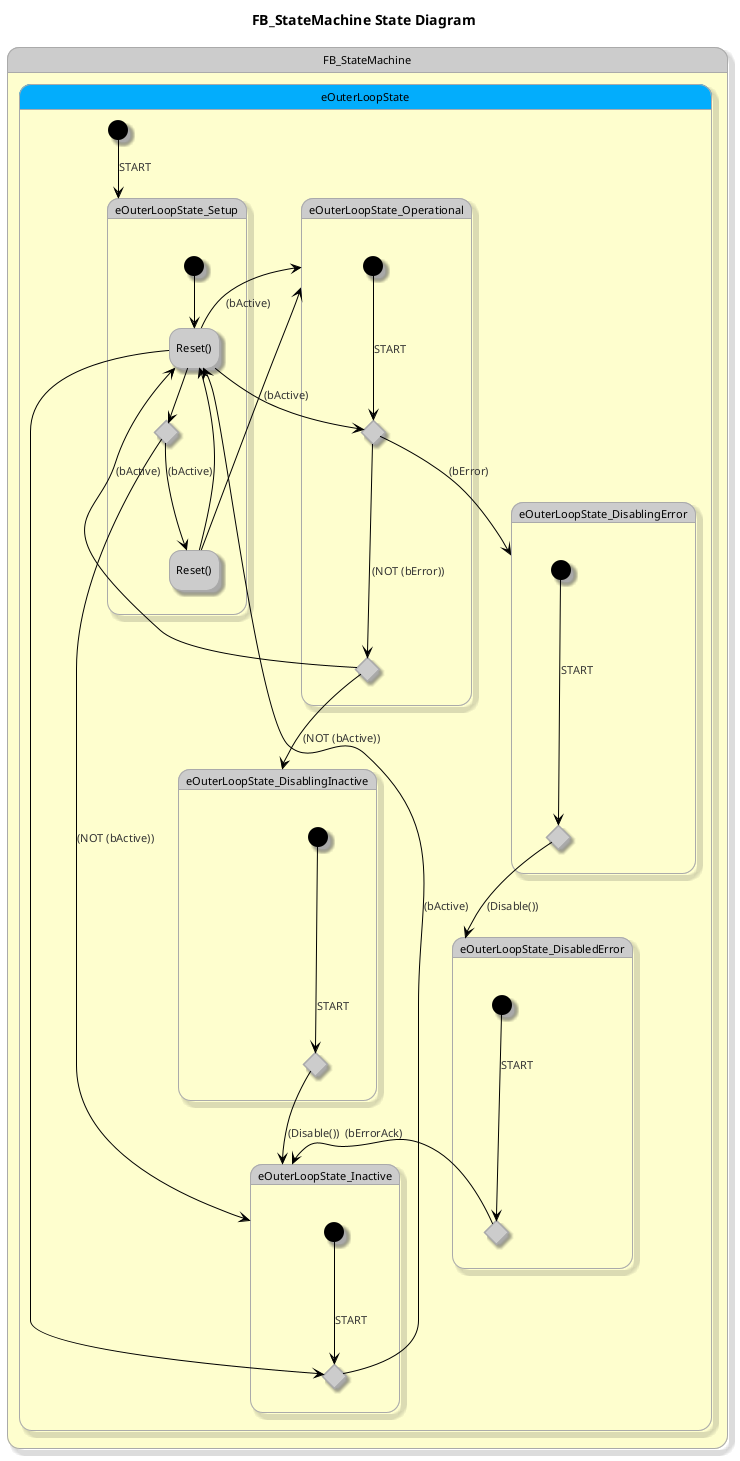 @startuml State Diagram

skin rose
'left to right direction
hide empty description
!theme reddress-lightgreen
title FB_StateMachine State Diagram



state FB_StateMachine{

		state eOuterLoopState #03adfc {
		[*] --> eOuterLoopState_Setup : START
		state eOuterLoopState_Setup{
			state "Setup()" as CALL_1
			[*] --> CALL_1
			state eOuterLoopState_Setup_IF_1 <<choice>>
				state "Reset()" as CALL_2
			}
		state eOuterLoopState_Operational{
			state eOuterLoopState_Operational_IF_1 <<choice>>
			[*] ---> eOuterLoopState_Operational_IF_1 : START
				state eOuterLoopState_Operational_ELSIF_1 <<choice>>
				state "InnerLoopSM()" as CALL_1
			}
		state eOuterLoopState_DisablingInactive{
			state eOuterLoopState_DisablingInactive_IF_1 <<choice>>
			[*] ---> eOuterLoopState_DisablingInactive_IF_1 : START
			}
		state eOuterLoopState_Inactive{
			state eOuterLoopState_Inactive_IF_1 <<choice>>
			[*] ---> eOuterLoopState_Inactive_IF_1 : START
				state "Reset()" as CALL_1
			}
		state eOuterLoopState_DisablingError{
			state eOuterLoopState_DisablingError_IF_1 <<choice>>
			[*] ---> eOuterLoopState_DisablingError_IF_1 : START
			}
		state eOuterLoopState_DisabledError{
			state eOuterLoopState_DisabledError_IF_1 <<choice>>
			[*] ---> eOuterLoopState_DisabledError_IF_1 : START
			}
	CALL_1 --> eOuterLoopState_Setup_IF_1
	eOuterLoopState_Setup_IF_1 --> CALL_2 : (bActive)
	CALL_2 --> eOuterLoopState_Operational : (bActive)
	eOuterLoopState_Setup_IF_1 --> eOuterLoopState_Inactive : (NOT (bActive))
	CALL_2 --> CALL_1
	eOuterLoopState_Operational_IF_1 --> eOuterLoopState_DisablingError : (bError)
	eOuterLoopState_Operational_IF_1 ---> eOuterLoopState_Operational_ELSIF_1 : (NOT (bError))
	eOuterLoopState_Operational_ELSIF_1 --> CALL_1 : (bActive)
	eOuterLoopState_Operational_ELSIF_1 --> eOuterLoopState_DisablingInactive : (NOT (bActive))
	CALL_1 --> eOuterLoopState_Operational_IF_1
	eOuterLoopState_DisablingInactive_IF_1 --> eOuterLoopState_Inactive : (Disable())
	eOuterLoopState_Inactive_IF_1 --> CALL_1 : (bActive)
	CALL_1 --> eOuterLoopState_Operational : (bActive)
	CALL_1 --> eOuterLoopState_Inactive_IF_1
	eOuterLoopState_DisablingError_IF_1 --> eOuterLoopState_DisabledError : (Disable())
	eOuterLoopState_DisabledError_IF_1 --> eOuterLoopState_Inactive : (bErrorAck)
		}


}

@enduml
